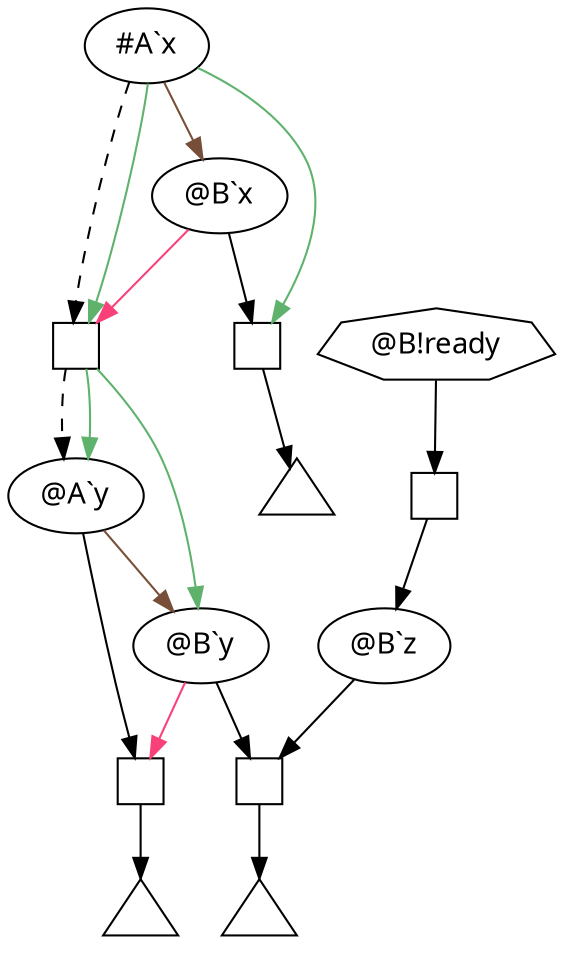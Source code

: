 digraph bender {
  node [fontname="Avenir Next"];
  edge [fontname="Avenir Next"];

  ax [label="#A`x"];
  aay [label="@A`y"];
  ax -> w0 [dirtype=diamond, style=dashed];
  ax -> w0 [dirtype=diamond, color="#5eb26b"];
  ax -> w2 [dirtype=diamond, color="#5eb26b"];
  w0 -> aay [style=dashed];
  w0 -> aay [color="#5eb26b"];
  w0 -> bby [color="#5eb26b"];
  aay -> w1;
  w1 -> t0;

  bbx [label="@B`x"];
  ax -> bbx [color="#774f38", dirtype=none];
  bbx -> w2;
  bbx -> w0 [color="#f94179"];
  w2 -> t1;

  bby [label="@B`y"];
  aay -> bby [color="#774f38", dirtype=none];
  bby -> w3;
  bby -> w1 [color="#f94179"];
  w3 -> t2;

  bbz [label="@B`z"];
  bbz -> w3;

  br [label="@B!ready", shape=septagon];
  br -> w4;
  w4 -> bbz;

  w0 [label="", shape=square, fixedsize=true, width=0.3];
  w1 [label="", shape=square, fixedsize=true, width=0.3];
  w2 [label="", shape=square, fixedsize=true, width=0.3];
  w3 [label="", shape=square, fixedsize=true, width=0.3];
  w4 [label="", shape=square, fixedsize=true, width=0.3];
  t0 [label="", shape=triangle, fixedsize=true, width=0.5];
  t1 [label="", shape=triangle, fixedsize=true, width=0.5];
  t2 [label="", shape=triangle, fixedsize=true, width=0.5];

}

